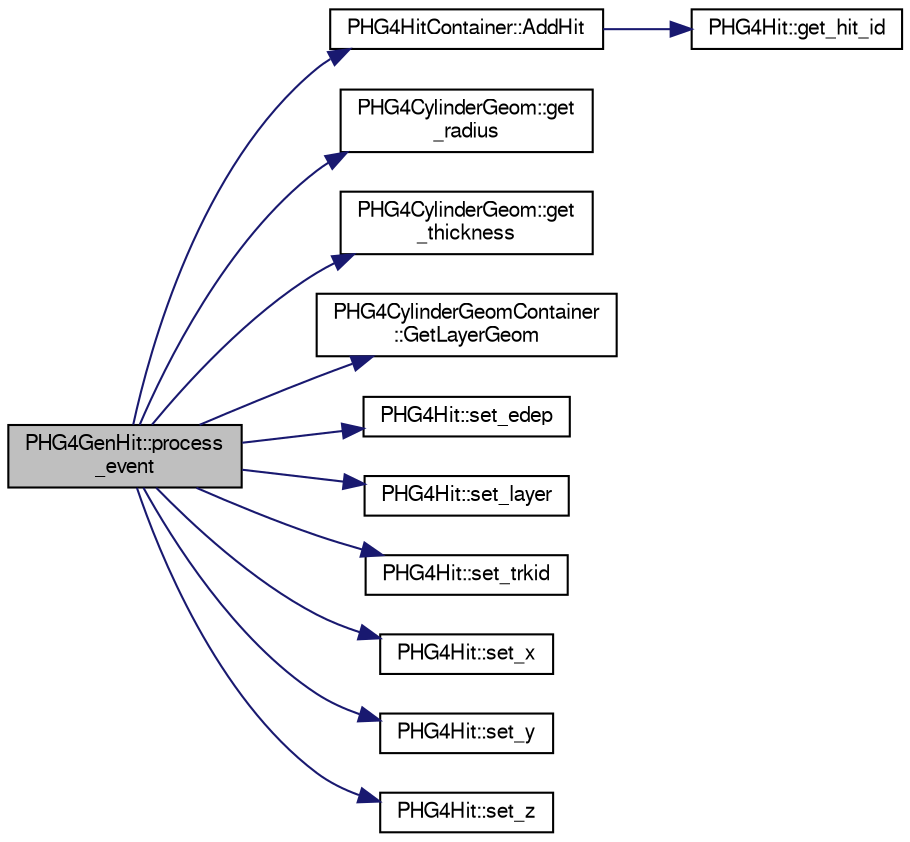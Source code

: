 digraph "PHG4GenHit::process_event"
{
  bgcolor="transparent";
  edge [fontname="FreeSans",fontsize="10",labelfontname="FreeSans",labelfontsize="10"];
  node [fontname="FreeSans",fontsize="10",shape=record];
  rankdir="LR";
  Node1 [label="PHG4GenHit::process\l_event",height=0.2,width=0.4,color="black", fillcolor="grey75", style="filled" fontcolor="black"];
  Node1 -> Node2 [color="midnightblue",fontsize="10",style="solid",fontname="FreeSans"];
  Node2 [label="PHG4HitContainer::AddHit",height=0.2,width=0.4,color="black",URL="$d4/d30/classPHG4HitContainer.html#a4df3ca68ecff69c9d7976b84fcc82e93"];
  Node2 -> Node3 [color="midnightblue",fontsize="10",style="solid",fontname="FreeSans"];
  Node3 [label="PHG4Hit::get_hit_id",height=0.2,width=0.4,color="black",URL="$d3/d9e/classPHG4Hit.html#acea6b2f3763d899e4de3765b9b5c6e51"];
  Node1 -> Node4 [color="midnightblue",fontsize="10",style="solid",fontname="FreeSans"];
  Node4 [label="PHG4CylinderGeom::get\l_radius",height=0.2,width=0.4,color="black",URL="$dc/d30/classPHG4CylinderGeom.html#ad978ad904b4a70184d716c095a75874d"];
  Node1 -> Node5 [color="midnightblue",fontsize="10",style="solid",fontname="FreeSans"];
  Node5 [label="PHG4CylinderGeom::get\l_thickness",height=0.2,width=0.4,color="black",URL="$dc/d30/classPHG4CylinderGeom.html#a5e628ced545e46cdcdb65944fd63e524"];
  Node1 -> Node6 [color="midnightblue",fontsize="10",style="solid",fontname="FreeSans"];
  Node6 [label="PHG4CylinderGeomContainer\l::GetLayerGeom",height=0.2,width=0.4,color="black",URL="$d4/de7/classPHG4CylinderGeomContainer.html#a08321019aaff5f57cd416b64d0f536bf"];
  Node1 -> Node7 [color="midnightblue",fontsize="10",style="solid",fontname="FreeSans"];
  Node7 [label="PHG4Hit::set_edep",height=0.2,width=0.4,color="black",URL="$d3/d9e/classPHG4Hit.html#ad97bbe7fcf81822a93654afe0e540143"];
  Node1 -> Node8 [color="midnightblue",fontsize="10",style="solid",fontname="FreeSans"];
  Node8 [label="PHG4Hit::set_layer",height=0.2,width=0.4,color="black",URL="$d3/d9e/classPHG4Hit.html#a164f860f2c74482d5d26c220f19be1f1"];
  Node1 -> Node9 [color="midnightblue",fontsize="10",style="solid",fontname="FreeSans"];
  Node9 [label="PHG4Hit::set_trkid",height=0.2,width=0.4,color="black",URL="$d3/d9e/classPHG4Hit.html#ac4e7f18a0d54ec275128651928e69531"];
  Node1 -> Node10 [color="midnightblue",fontsize="10",style="solid",fontname="FreeSans"];
  Node10 [label="PHG4Hit::set_x",height=0.2,width=0.4,color="black",URL="$d3/d9e/classPHG4Hit.html#aa91398b4546e9d099443217e1577f79b"];
  Node1 -> Node11 [color="midnightblue",fontsize="10",style="solid",fontname="FreeSans"];
  Node11 [label="PHG4Hit::set_y",height=0.2,width=0.4,color="black",URL="$d3/d9e/classPHG4Hit.html#a3ab7971f354374b005f9a11fd761b53e"];
  Node1 -> Node12 [color="midnightblue",fontsize="10",style="solid",fontname="FreeSans"];
  Node12 [label="PHG4Hit::set_z",height=0.2,width=0.4,color="black",URL="$d3/d9e/classPHG4Hit.html#a896d7a45139f9cbc2e429127baa61715"];
}
